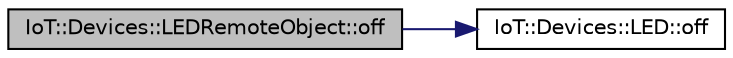 digraph "IoT::Devices::LEDRemoteObject::off"
{
 // LATEX_PDF_SIZE
  edge [fontname="Helvetica",fontsize="10",labelfontname="Helvetica",labelfontsize="10"];
  node [fontname="Helvetica",fontsize="10",shape=record];
  rankdir="LR";
  Node1 [label="IoT::Devices::LEDRemoteObject::off",height=0.2,width=0.4,color="black", fillcolor="grey75", style="filled", fontcolor="black",tooltip=" "];
  Node1 -> Node2 [color="midnightblue",fontsize="10",style="solid",fontname="Helvetica"];
  Node2 [label="IoT::Devices::LED::off",height=0.2,width=0.4,color="black", fillcolor="white", style="filled",URL="$classIoT_1_1Devices_1_1LED.html#ab403e562816389af93fd0e052e9d2a3f",tooltip=" "];
}
